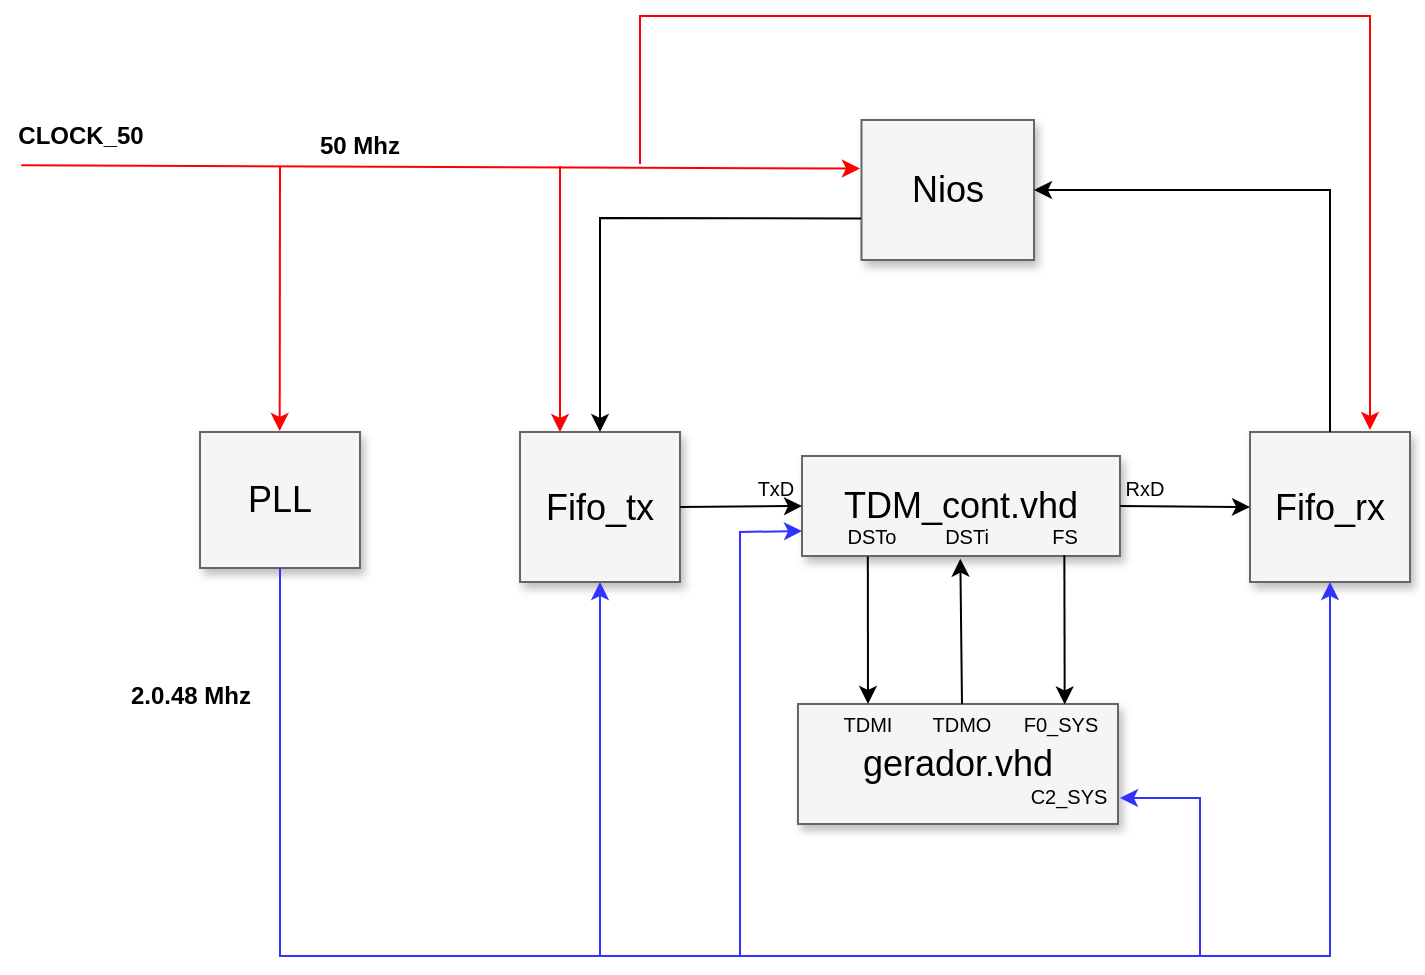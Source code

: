 <mxfile version="19.0.0" type="device"><diagram name="Page-1" id="90a13364-a465-7bf4-72fc-28e22215d7a0"><mxGraphModel dx="1531" dy="687" grid="1" gridSize="10" guides="1" tooltips="1" connect="1" arrows="1" fold="1" page="1" pageScale="1.5" pageWidth="1169" pageHeight="826" background="none" math="0" shadow="0"><root><mxCell id="0" style=";html=1;"/><mxCell id="1" style=";html=1;" parent="0"/><mxCell id="3a17f1ce550125da-9" value="Nios" style="whiteSpace=wrap;html=1;shadow=1;fontSize=18;fillColor=#f5f5f5;strokeColor=#666666;" parent="1" vertex="1"><mxGeometry x="470.75" y="582" width="86.25" height="70" as="geometry"/></mxCell><mxCell id="mMag7EpAGtoDsDaxo_Q8-1" value="Fifo_tx" style="whiteSpace=wrap;html=1;shadow=1;fontSize=18;fillColor=#f5f5f5;strokeColor=#666666;" vertex="1" parent="1"><mxGeometry x="300" y="738" width="80" height="75" as="geometry"/></mxCell><mxCell id="mMag7EpAGtoDsDaxo_Q8-3" value="Fifo_rx" style="whiteSpace=wrap;html=1;shadow=1;fontSize=18;fillColor=#f5f5f5;strokeColor=#666666;" vertex="1" parent="1"><mxGeometry x="665" y="738" width="80" height="75" as="geometry"/></mxCell><mxCell id="mMag7EpAGtoDsDaxo_Q8-4" value="TDM_cont.vhd" style="whiteSpace=wrap;html=1;shadow=1;fontSize=18;fillColor=#f5f5f5;strokeColor=#666666;" vertex="1" parent="1"><mxGeometry x="441" y="750" width="159" height="50" as="geometry"/></mxCell><mxCell id="mMag7EpAGtoDsDaxo_Q8-5" value="gerador.vhd" style="whiteSpace=wrap;html=1;shadow=1;fontSize=18;fillColor=#f5f5f5;strokeColor=#666666;" vertex="1" parent="1"><mxGeometry x="439" y="874" width="160" height="60" as="geometry"/></mxCell><mxCell id="mMag7EpAGtoDsDaxo_Q8-6" value="PLL" style="whiteSpace=wrap;html=1;shadow=1;fontSize=18;fillColor=#f5f5f5;strokeColor=#666666;" vertex="1" parent="1"><mxGeometry x="140" y="738" width="80" height="68" as="geometry"/></mxCell><mxCell id="mMag7EpAGtoDsDaxo_Q8-13" value="&lt;span style=&quot;font-size: 10px;&quot;&gt;TDMI&lt;/span&gt;" style="text;html=1;strokeColor=none;fillColor=none;align=center;verticalAlign=middle;whiteSpace=wrap;rounded=0;" vertex="1" parent="1"><mxGeometry x="449" y="874" width="50" height="20" as="geometry"/></mxCell><mxCell id="mMag7EpAGtoDsDaxo_Q8-15" value="&lt;span style=&quot;font-size: 10px;&quot;&gt;TDMO&lt;/span&gt;" style="text;html=1;strokeColor=none;fillColor=none;align=center;verticalAlign=middle;whiteSpace=wrap;rounded=0;" vertex="1" parent="1"><mxGeometry x="496" y="874" width="50" height="20" as="geometry"/></mxCell><mxCell id="mMag7EpAGtoDsDaxo_Q8-16" value="F0_SYS" style="text;html=1;align=center;verticalAlign=middle;resizable=0;points=[];autosize=1;strokeColor=none;fillColor=none;fontSize=10;" vertex="1" parent="1"><mxGeometry x="545" y="874" width="50" height="20" as="geometry"/></mxCell><mxCell id="mMag7EpAGtoDsDaxo_Q8-17" value="C2_SYS" style="text;html=1;align=center;verticalAlign=middle;resizable=0;points=[];autosize=1;strokeColor=none;fillColor=none;fontSize=10;" vertex="1" parent="1"><mxGeometry x="549" y="910" width="50" height="20" as="geometry"/></mxCell><mxCell id="mMag7EpAGtoDsDaxo_Q8-18" value="&lt;span style=&quot;font-size: 10px;&quot;&gt;DSTo&lt;/span&gt;" style="text;html=1;strokeColor=none;fillColor=none;align=center;verticalAlign=middle;whiteSpace=wrap;rounded=0;" vertex="1" parent="1"><mxGeometry x="451" y="780" width="50" height="20" as="geometry"/></mxCell><mxCell id="mMag7EpAGtoDsDaxo_Q8-19" value="DSTi" style="text;html=1;align=center;verticalAlign=middle;resizable=0;points=[];autosize=1;strokeColor=none;fillColor=none;fontSize=10;" vertex="1" parent="1"><mxGeometry x="503" y="780" width="40" height="20" as="geometry"/></mxCell><mxCell id="mMag7EpAGtoDsDaxo_Q8-20" value="FS" style="text;html=1;align=center;verticalAlign=middle;resizable=0;points=[];autosize=1;strokeColor=none;fillColor=none;fontSize=10;" vertex="1" parent="1"><mxGeometry x="557" y="780" width="30" height="20" as="geometry"/></mxCell><mxCell id="mMag7EpAGtoDsDaxo_Q8-21" value="" style="endArrow=classic;html=1;rounded=0;fontSize=10;exitX=1;exitY=0.5;exitDx=0;exitDy=0;entryX=0;entryY=0.5;entryDx=0;entryDy=0;" edge="1" parent="1" source="mMag7EpAGtoDsDaxo_Q8-1" target="mMag7EpAGtoDsDaxo_Q8-4"><mxGeometry width="50" height="50" relative="1" as="geometry"><mxPoint x="620" y="770" as="sourcePoint"/><mxPoint x="460" y="700" as="targetPoint"/></mxGeometry></mxCell><mxCell id="mMag7EpAGtoDsDaxo_Q8-22" value="" style="endArrow=classic;html=1;rounded=0;fontSize=10;entryX=0;entryY=0.5;entryDx=0;entryDy=0;exitX=1;exitY=0.5;exitDx=0;exitDy=0;" edge="1" parent="1" source="mMag7EpAGtoDsDaxo_Q8-4" target="mMag7EpAGtoDsDaxo_Q8-3"><mxGeometry width="50" height="50" relative="1" as="geometry"><mxPoint x="630" y="790" as="sourcePoint"/><mxPoint x="580" y="710" as="targetPoint"/></mxGeometry></mxCell><mxCell id="mMag7EpAGtoDsDaxo_Q8-23" value="TxD" style="text;html=1;strokeColor=none;fillColor=none;align=center;verticalAlign=middle;whiteSpace=wrap;rounded=0;fontSize=10;" vertex="1" parent="1"><mxGeometry x="398" y="751" width="60" height="30" as="geometry"/></mxCell><mxCell id="mMag7EpAGtoDsDaxo_Q8-24" value="RxD" style="text;html=1;align=center;verticalAlign=middle;resizable=0;points=[];autosize=1;strokeColor=none;fillColor=none;fontSize=10;" vertex="1" parent="1"><mxGeometry x="597" y="756" width="30" height="20" as="geometry"/></mxCell><mxCell id="mMag7EpAGtoDsDaxo_Q8-28" value="" style="endArrow=classic;html=1;rounded=0;fontSize=10;exitX=0.5;exitY=0;exitDx=0;exitDy=0;entryX=0.429;entryY=1.067;entryDx=0;entryDy=0;entryPerimeter=0;" edge="1" parent="1" source="mMag7EpAGtoDsDaxo_Q8-15" target="mMag7EpAGtoDsDaxo_Q8-19"><mxGeometry width="50" height="50" relative="1" as="geometry"><mxPoint x="420" y="840" as="sourcePoint"/><mxPoint x="510" y="850" as="targetPoint"/></mxGeometry></mxCell><mxCell id="mMag7EpAGtoDsDaxo_Q8-29" value="" style="endArrow=classic;html=1;rounded=0;fontSize=10;entryX=0.5;entryY=0;entryDx=0;entryDy=0;exitX=0.207;exitY=1.005;exitDx=0;exitDy=0;exitPerimeter=0;" edge="1" parent="1" source="mMag7EpAGtoDsDaxo_Q8-4" target="mMag7EpAGtoDsDaxo_Q8-13"><mxGeometry width="50" height="50" relative="1" as="geometry"><mxPoint x="460" y="830" as="sourcePoint"/><mxPoint x="500" y="810" as="targetPoint"/></mxGeometry></mxCell><mxCell id="mMag7EpAGtoDsDaxo_Q8-30" value="" style="endArrow=classic;html=1;rounded=0;fontSize=10;exitX=0.825;exitY=0.992;exitDx=0;exitDy=0;exitPerimeter=0;entryX=0.547;entryY=0.012;entryDx=0;entryDy=0;entryPerimeter=0;" edge="1" parent="1" source="mMag7EpAGtoDsDaxo_Q8-4" target="mMag7EpAGtoDsDaxo_Q8-16"><mxGeometry width="50" height="50" relative="1" as="geometry"><mxPoint x="490" y="880" as="sourcePoint"/><mxPoint x="560" y="830" as="targetPoint"/></mxGeometry></mxCell><mxCell id="mMag7EpAGtoDsDaxo_Q8-35" value="" style="endArrow=classic;html=1;rounded=0;fontSize=10;strokeColor=#000000;fillColor=#0000FF;exitX=-0.003;exitY=0.622;exitDx=0;exitDy=0;exitPerimeter=0;entryX=0.5;entryY=0;entryDx=0;entryDy=0;" edge="1" parent="1" target="mMag7EpAGtoDsDaxo_Q8-1"><mxGeometry width="50" height="50" relative="1" as="geometry"><mxPoint x="470.491" y="631.2" as="sourcePoint"/><mxPoint x="340" y="710" as="targetPoint"/><Array as="points"><mxPoint x="340" y="631"/></Array></mxGeometry></mxCell><mxCell id="mMag7EpAGtoDsDaxo_Q8-36" value="" style="endArrow=classic;html=1;rounded=0;fontSize=10;strokeColor=#000000;fillColor=#0000FF;entryX=1;entryY=0.5;entryDx=0;entryDy=0;exitX=0.5;exitY=0;exitDx=0;exitDy=0;" edge="1" parent="1" source="mMag7EpAGtoDsDaxo_Q8-3" target="3a17f1ce550125da-9"><mxGeometry width="50" height="50" relative="1" as="geometry"><mxPoint x="670" y="690" as="sourcePoint"/><mxPoint x="620" y="650" as="targetPoint"/><Array as="points"><mxPoint x="705" y="617"/></Array></mxGeometry></mxCell><mxCell id="mMag7EpAGtoDsDaxo_Q8-37" value="&lt;b&gt;&lt;font style=&quot;font-size: 12px;&quot;&gt;CLOCK_50&lt;/font&gt;&lt;/b&gt;" style="text;html=1;align=center;verticalAlign=middle;resizable=0;points=[];autosize=1;strokeColor=none;fillColor=none;fontSize=10;" vertex="1" parent="1"><mxGeometry x="40" y="580" width="80" height="20" as="geometry"/></mxCell><mxCell id="mMag7EpAGtoDsDaxo_Q8-38" value="" style="endArrow=classic;html=1;rounded=0;fontSize=10;strokeColor=#FF0000;fillColor=#0000FF;exitX=0.133;exitY=1.233;exitDx=0;exitDy=0;exitPerimeter=0;entryX=-0.009;entryY=0.347;entryDx=0;entryDy=0;entryPerimeter=0;" edge="1" parent="1" source="mMag7EpAGtoDsDaxo_Q8-37" target="3a17f1ce550125da-9"><mxGeometry width="50" height="50" relative="1" as="geometry"><mxPoint x="290" y="720" as="sourcePoint"/><mxPoint x="460" y="610" as="targetPoint"/></mxGeometry></mxCell><mxCell id="mMag7EpAGtoDsDaxo_Q8-40" value="" style="endArrow=classic;html=1;rounded=0;fontSize=10;strokeColor=#FF0000;fillColor=#0000FF;entryX=0.498;entryY=-0.008;entryDx=0;entryDy=0;entryPerimeter=0;" edge="1" parent="1" target="mMag7EpAGtoDsDaxo_Q8-6"><mxGeometry width="50" height="50" relative="1" as="geometry"><mxPoint x="180" y="605" as="sourcePoint"/><mxPoint x="180" y="733" as="targetPoint"/></mxGeometry></mxCell><mxCell id="mMag7EpAGtoDsDaxo_Q8-42" value="" style="endArrow=classic;html=1;rounded=0;fontSize=10;strokeColor=#FF0000;fillColor=#0000FF;entryX=0.25;entryY=0;entryDx=0;entryDy=0;" edge="1" parent="1" target="mMag7EpAGtoDsDaxo_Q8-1"><mxGeometry width="50" height="50" relative="1" as="geometry"><mxPoint x="320" y="605" as="sourcePoint"/><mxPoint x="320" y="733" as="targetPoint"/></mxGeometry></mxCell><mxCell id="mMag7EpAGtoDsDaxo_Q8-43" value="" style="endArrow=classic;html=1;rounded=0;fontSize=10;strokeColor=#FF0000;fillColor=#0000FF;entryX=0.75;entryY=0;entryDx=0;entryDy=0;" edge="1" parent="1"><mxGeometry width="50" height="50" relative="1" as="geometry"><mxPoint x="360" y="604" as="sourcePoint"/><mxPoint x="725" y="737" as="targetPoint"/><Array as="points"><mxPoint x="360" y="530"/><mxPoint x="725" y="530"/></Array></mxGeometry></mxCell><mxCell id="mMag7EpAGtoDsDaxo_Q8-44" value="" style="endArrow=classic;html=1;rounded=0;fontSize=10;strokeColor=#3333FF;fillColor=#0000FF;exitX=0.5;exitY=1;exitDx=0;exitDy=0;entryX=0.5;entryY=1;entryDx=0;entryDy=0;" edge="1" parent="1" source="mMag7EpAGtoDsDaxo_Q8-6" target="mMag7EpAGtoDsDaxo_Q8-3"><mxGeometry width="50" height="50" relative="1" as="geometry"><mxPoint x="290" y="904" as="sourcePoint"/><mxPoint x="340" y="854" as="targetPoint"/><Array as="points"><mxPoint x="180" y="1000"/><mxPoint x="705" y="1000"/></Array></mxGeometry></mxCell><mxCell id="mMag7EpAGtoDsDaxo_Q8-46" value="" style="endArrow=classic;html=1;rounded=0;fontSize=10;strokeColor=#3333FF;fillColor=#0000FF;entryX=0.5;entryY=1;entryDx=0;entryDy=0;" edge="1" parent="1" target="mMag7EpAGtoDsDaxo_Q8-1"><mxGeometry width="50" height="50" relative="1" as="geometry"><mxPoint x="340" y="1000" as="sourcePoint"/><mxPoint x="430" y="830" as="targetPoint"/></mxGeometry></mxCell><mxCell id="mMag7EpAGtoDsDaxo_Q8-47" value="" style="endArrow=classic;html=1;rounded=0;fontSize=10;strokeColor=#3333FF;fillColor=#0000FF;entryX=0;entryY=0.75;entryDx=0;entryDy=0;" edge="1" parent="1" target="mMag7EpAGtoDsDaxo_Q8-4"><mxGeometry width="50" height="50" relative="1" as="geometry"><mxPoint x="410" y="1000" as="sourcePoint"/><mxPoint x="460" y="830" as="targetPoint"/><Array as="points"><mxPoint x="410" y="788"/></Array></mxGeometry></mxCell><mxCell id="mMag7EpAGtoDsDaxo_Q8-48" value="" style="endArrow=classic;html=1;rounded=0;fontSize=10;strokeColor=#3333FF;fillColor=#0000FF;entryX=1.02;entryY=0.55;entryDx=0;entryDy=0;entryPerimeter=0;" edge="1" parent="1" target="mMag7EpAGtoDsDaxo_Q8-17"><mxGeometry width="50" height="50" relative="1" as="geometry"><mxPoint x="640" y="1000" as="sourcePoint"/><mxPoint x="420" y="720" as="targetPoint"/><Array as="points"><mxPoint x="640" y="921"/></Array></mxGeometry></mxCell><mxCell id="mMag7EpAGtoDsDaxo_Q8-49" value="&lt;font style=&quot;font-size: 12px;&quot;&gt;&lt;b&gt;50 Mhz&lt;/b&gt;&lt;/font&gt;" style="text;html=1;strokeColor=none;fillColor=none;align=center;verticalAlign=middle;whiteSpace=wrap;rounded=0;fontSize=10;" vertex="1" parent="1"><mxGeometry x="190" y="580" width="60" height="30" as="geometry"/></mxCell><mxCell id="mMag7EpAGtoDsDaxo_Q8-50" value="&lt;b&gt;2.0.48 Mhz&lt;/b&gt;" style="text;html=1;align=center;verticalAlign=middle;resizable=0;points=[];autosize=1;strokeColor=none;fillColor=none;fontSize=12;" vertex="1" parent="1"><mxGeometry x="95" y="860" width="80" height="20" as="geometry"/></mxCell></root></mxGraphModel></diagram></mxfile>